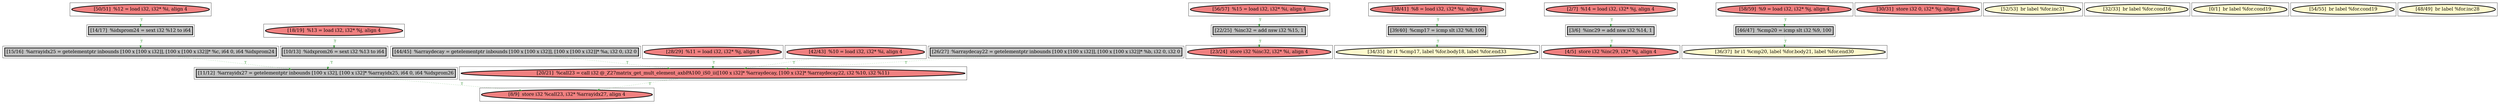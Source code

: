 
digraph G {



node2127->node2122 [style=dotted,color=forestgreen,label="T",fontcolor=forestgreen ]
node2137->node2125 [style=dotted,color=forestgreen,label="T",fontcolor=forestgreen ]
node2124->node2122 [style=dotted,color=forestgreen,label="T",fontcolor=forestgreen ]
node2129->node2133 [style=dotted,color=forestgreen,label="T",fontcolor=forestgreen ]
node2145->node2147 [style=dotted,color=forestgreen,label="T",fontcolor=forestgreen ]
node2128->node2142 [style=dotted,color=forestgreen,label="T",fontcolor=forestgreen ]
node2134->node2140 [style=dotted,color=forestgreen,label="T",fontcolor=forestgreen ]
node2121->node2128 [style=dotted,color=forestgreen,label="T",fontcolor=forestgreen ]
node2131->node2124 [style=dotted,color=forestgreen,label="T",fontcolor=forestgreen ]
node2126->node2123 [style=dotted,color=forestgreen,label="T",fontcolor=forestgreen ]
node2141->node2127 [style=dotted,color=forestgreen,label="T",fontcolor=forestgreen ]
node2140->node2146 [style=dotted,color=forestgreen,label="T",fontcolor=forestgreen ]
node2125->node2131 [style=dotted,color=forestgreen,label="T",fontcolor=forestgreen ]
node2144->node2129 [style=dotted,color=forestgreen,label="T",fontcolor=forestgreen ]
node2135->node2145 [style=dotted,color=forestgreen,label="T",fontcolor=forestgreen ]
node2123->node2124 [style=dotted,color=forestgreen,label="T",fontcolor=forestgreen ]
node2149->node2127 [style=dotted,color=forestgreen,label="T",fontcolor=forestgreen ]
node2136->node2127 [style=dotted,color=forestgreen,label="T",fontcolor=forestgreen ]
node2130->node2127 [style=dotted,color=forestgreen,label="T",fontcolor=forestgreen ]


subgraph cluster27 {


node2147 [penwidth=3.0,fontsize=20,fillcolor=lemonchiffon,label="[34/35]  br i1 %cmp17, label %for.body18, label %for.end33",shape=ellipse,style=filled ]



}

subgraph cluster28 {


node2148 [penwidth=3.0,fontsize=20,fillcolor=lightcoral,label="[30/31]  store i32 0, i32* %j, align 4",shape=ellipse,style=filled ]



}

subgraph cluster26 {


node2146 [penwidth=3.0,fontsize=20,fillcolor=lemonchiffon,label="[36/37]  br i1 %cmp20, label %for.body21, label %for.end30",shape=ellipse,style=filled ]



}

subgraph cluster29 {


node2149 [penwidth=3.0,fontsize=20,fillcolor=lightcoral,label="[28/29]  %11 = load i32, i32* %j, align 4",shape=ellipse,style=filled ]



}

subgraph cluster25 {


node2145 [penwidth=3.0,fontsize=20,fillcolor=grey,label="[39/40]  %cmp17 = icmp slt i32 %8, 100",shape=rectangle,style=filled ]



}

subgraph cluster24 {


node2144 [penwidth=3.0,fontsize=20,fillcolor=lightcoral,label="[56/57]  %15 = load i32, i32* %i, align 4",shape=ellipse,style=filled ]



}

subgraph cluster22 {


node2142 [penwidth=3.0,fontsize=20,fillcolor=lightcoral,label="[4/5]  store i32 %inc29, i32* %j, align 4",shape=ellipse,style=filled ]



}

subgraph cluster20 {


node2140 [penwidth=3.0,fontsize=20,fillcolor=grey,label="[46/47]  %cmp20 = icmp slt i32 %9, 100",shape=rectangle,style=filled ]



}

subgraph cluster18 {


node2138 [penwidth=3.0,fontsize=20,fillcolor=lemonchiffon,label="[52/53]  br label %for.inc31",shape=ellipse,style=filled ]



}

subgraph cluster16 {


node2136 [penwidth=3.0,fontsize=20,fillcolor=lightcoral,label="[42/43]  %10 = load i32, i32* %i, align 4",shape=ellipse,style=filled ]



}

subgraph cluster17 {


node2137 [penwidth=3.0,fontsize=20,fillcolor=lightcoral,label="[50/51]  %12 = load i32, i32* %i, align 4",shape=ellipse,style=filled ]



}

subgraph cluster4 {


node2124 [penwidth=3.0,fontsize=20,fillcolor=grey,label="[11/12]  %arrayidx27 = getelementptr inbounds [100 x i32], [100 x i32]* %arrayidx25, i64 0, i64 %idxprom26",shape=rectangle,style=filled ]



}

subgraph cluster3 {


node2123 [penwidth=3.0,fontsize=20,fillcolor=grey,label="[10/13]  %idxprom26 = sext i32 %13 to i64",shape=rectangle,style=filled ]



}

subgraph cluster2 {


node2122 [penwidth=3.0,fontsize=20,fillcolor=lightcoral,label="[8/9]  store i32 %call23, i32* %arrayidx27, align 4",shape=ellipse,style=filled ]



}

subgraph cluster1 {


node2121 [penwidth=3.0,fontsize=20,fillcolor=lightcoral,label="[2/7]  %14 = load i32, i32* %j, align 4",shape=ellipse,style=filled ]



}

subgraph cluster12 {


node2132 [penwidth=3.0,fontsize=20,fillcolor=lemonchiffon,label="[32/33]  br label %for.cond16",shape=ellipse,style=filled ]



}

subgraph cluster5 {


node2125 [penwidth=3.0,fontsize=20,fillcolor=grey,label="[14/17]  %idxprom24 = sext i32 %12 to i64",shape=rectangle,style=filled ]



}

subgraph cluster0 {


node2120 [penwidth=3.0,fontsize=20,fillcolor=lemonchiffon,label="[0/1]  br label %for.cond19",shape=ellipse,style=filled ]



}

subgraph cluster6 {


node2126 [penwidth=3.0,fontsize=20,fillcolor=lightcoral,label="[18/19]  %13 = load i32, i32* %j, align 4",shape=ellipse,style=filled ]



}

subgraph cluster14 {


node2134 [penwidth=3.0,fontsize=20,fillcolor=lightcoral,label="[58/59]  %9 = load i32, i32* %j, align 4",shape=ellipse,style=filled ]



}

subgraph cluster7 {


node2127 [penwidth=3.0,fontsize=20,fillcolor=lightcoral,label="[20/21]  %call23 = call i32 @_Z27matrix_get_mult_element_axbPA100_iS0_ii([100 x i32]* %arraydecay, [100 x i32]* %arraydecay22, i32 %10, i32 %11)",shape=ellipse,style=filled ]



}

subgraph cluster23 {


node2143 [penwidth=3.0,fontsize=20,fillcolor=lemonchiffon,label="[54/55]  br label %for.cond19",shape=ellipse,style=filled ]



}

subgraph cluster8 {


node2128 [penwidth=3.0,fontsize=20,fillcolor=grey,label="[3/6]  %inc29 = add nsw i32 %14, 1",shape=rectangle,style=filled ]



}

subgraph cluster21 {


node2141 [penwidth=3.0,fontsize=20,fillcolor=grey,label="[44/45]  %arraydecay = getelementptr inbounds [100 x [100 x i32]], [100 x [100 x i32]]* %a, i32 0, i32 0",shape=rectangle,style=filled ]



}

subgraph cluster9 {


node2129 [penwidth=3.0,fontsize=20,fillcolor=grey,label="[22/25]  %inc32 = add nsw i32 %15, 1",shape=rectangle,style=filled ]



}

subgraph cluster19 {


node2139 [penwidth=3.0,fontsize=20,fillcolor=lemonchiffon,label="[48/49]  br label %for.inc28",shape=ellipse,style=filled ]



}

subgraph cluster10 {


node2130 [penwidth=3.0,fontsize=20,fillcolor=grey,label="[26/27]  %arraydecay22 = getelementptr inbounds [100 x [100 x i32]], [100 x [100 x i32]]* %b, i32 0, i32 0",shape=rectangle,style=filled ]



}

subgraph cluster11 {


node2131 [penwidth=3.0,fontsize=20,fillcolor=grey,label="[15/16]  %arrayidx25 = getelementptr inbounds [100 x [100 x i32]], [100 x [100 x i32]]* %c, i64 0, i64 %idxprom24",shape=rectangle,style=filled ]



}

subgraph cluster13 {


node2133 [penwidth=3.0,fontsize=20,fillcolor=lightcoral,label="[23/24]  store i32 %inc32, i32* %i, align 4",shape=ellipse,style=filled ]



}

subgraph cluster15 {


node2135 [penwidth=3.0,fontsize=20,fillcolor=lightcoral,label="[38/41]  %8 = load i32, i32* %i, align 4",shape=ellipse,style=filled ]



}

}
